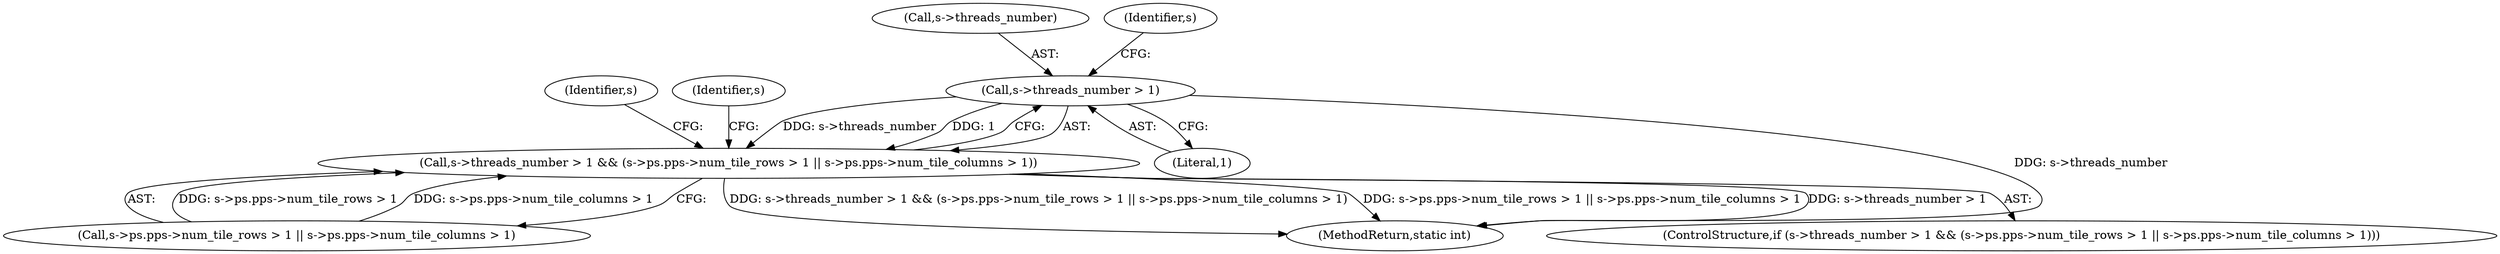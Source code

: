 digraph "0_FFmpeg_54655623a82632e7624714d7b2a3e039dc5faa7e_0@API" {
"1001971" [label="(Call,s->threads_number > 1)"];
"1001970" [label="(Call,s->threads_number > 1 && (s->ps.pps->num_tile_rows > 1 || s->ps.pps->num_tile_columns > 1))"];
"1001972" [label="(Call,s->threads_number)"];
"1001975" [label="(Literal,1)"];
"1001970" [label="(Call,s->threads_number > 1 && (s->ps.pps->num_tile_rows > 1 || s->ps.pps->num_tile_columns > 1))"];
"1001981" [label="(Identifier,s)"];
"1001976" [label="(Call,s->ps.pps->num_tile_rows > 1 || s->ps.pps->num_tile_columns > 1)"];
"1002212" [label="(MethodReturn,static int)"];
"1001998" [label="(Identifier,s)"];
"1001969" [label="(ControlStructure,if (s->threads_number > 1 && (s->ps.pps->num_tile_rows > 1 || s->ps.pps->num_tile_columns > 1)))"];
"1001971" [label="(Call,s->threads_number > 1)"];
"1002009" [label="(Identifier,s)"];
"1001971" -> "1001970"  [label="AST: "];
"1001971" -> "1001975"  [label="CFG: "];
"1001972" -> "1001971"  [label="AST: "];
"1001975" -> "1001971"  [label="AST: "];
"1001981" -> "1001971"  [label="CFG: "];
"1001970" -> "1001971"  [label="CFG: "];
"1001971" -> "1002212"  [label="DDG: s->threads_number"];
"1001971" -> "1001970"  [label="DDG: s->threads_number"];
"1001971" -> "1001970"  [label="DDG: 1"];
"1001970" -> "1001969"  [label="AST: "];
"1001970" -> "1001976"  [label="CFG: "];
"1001976" -> "1001970"  [label="AST: "];
"1001998" -> "1001970"  [label="CFG: "];
"1002009" -> "1001970"  [label="CFG: "];
"1001970" -> "1002212"  [label="DDG: s->threads_number > 1"];
"1001970" -> "1002212"  [label="DDG: s->threads_number > 1 && (s->ps.pps->num_tile_rows > 1 || s->ps.pps->num_tile_columns > 1)"];
"1001970" -> "1002212"  [label="DDG: s->ps.pps->num_tile_rows > 1 || s->ps.pps->num_tile_columns > 1"];
"1001976" -> "1001970"  [label="DDG: s->ps.pps->num_tile_rows > 1"];
"1001976" -> "1001970"  [label="DDG: s->ps.pps->num_tile_columns > 1"];
}
